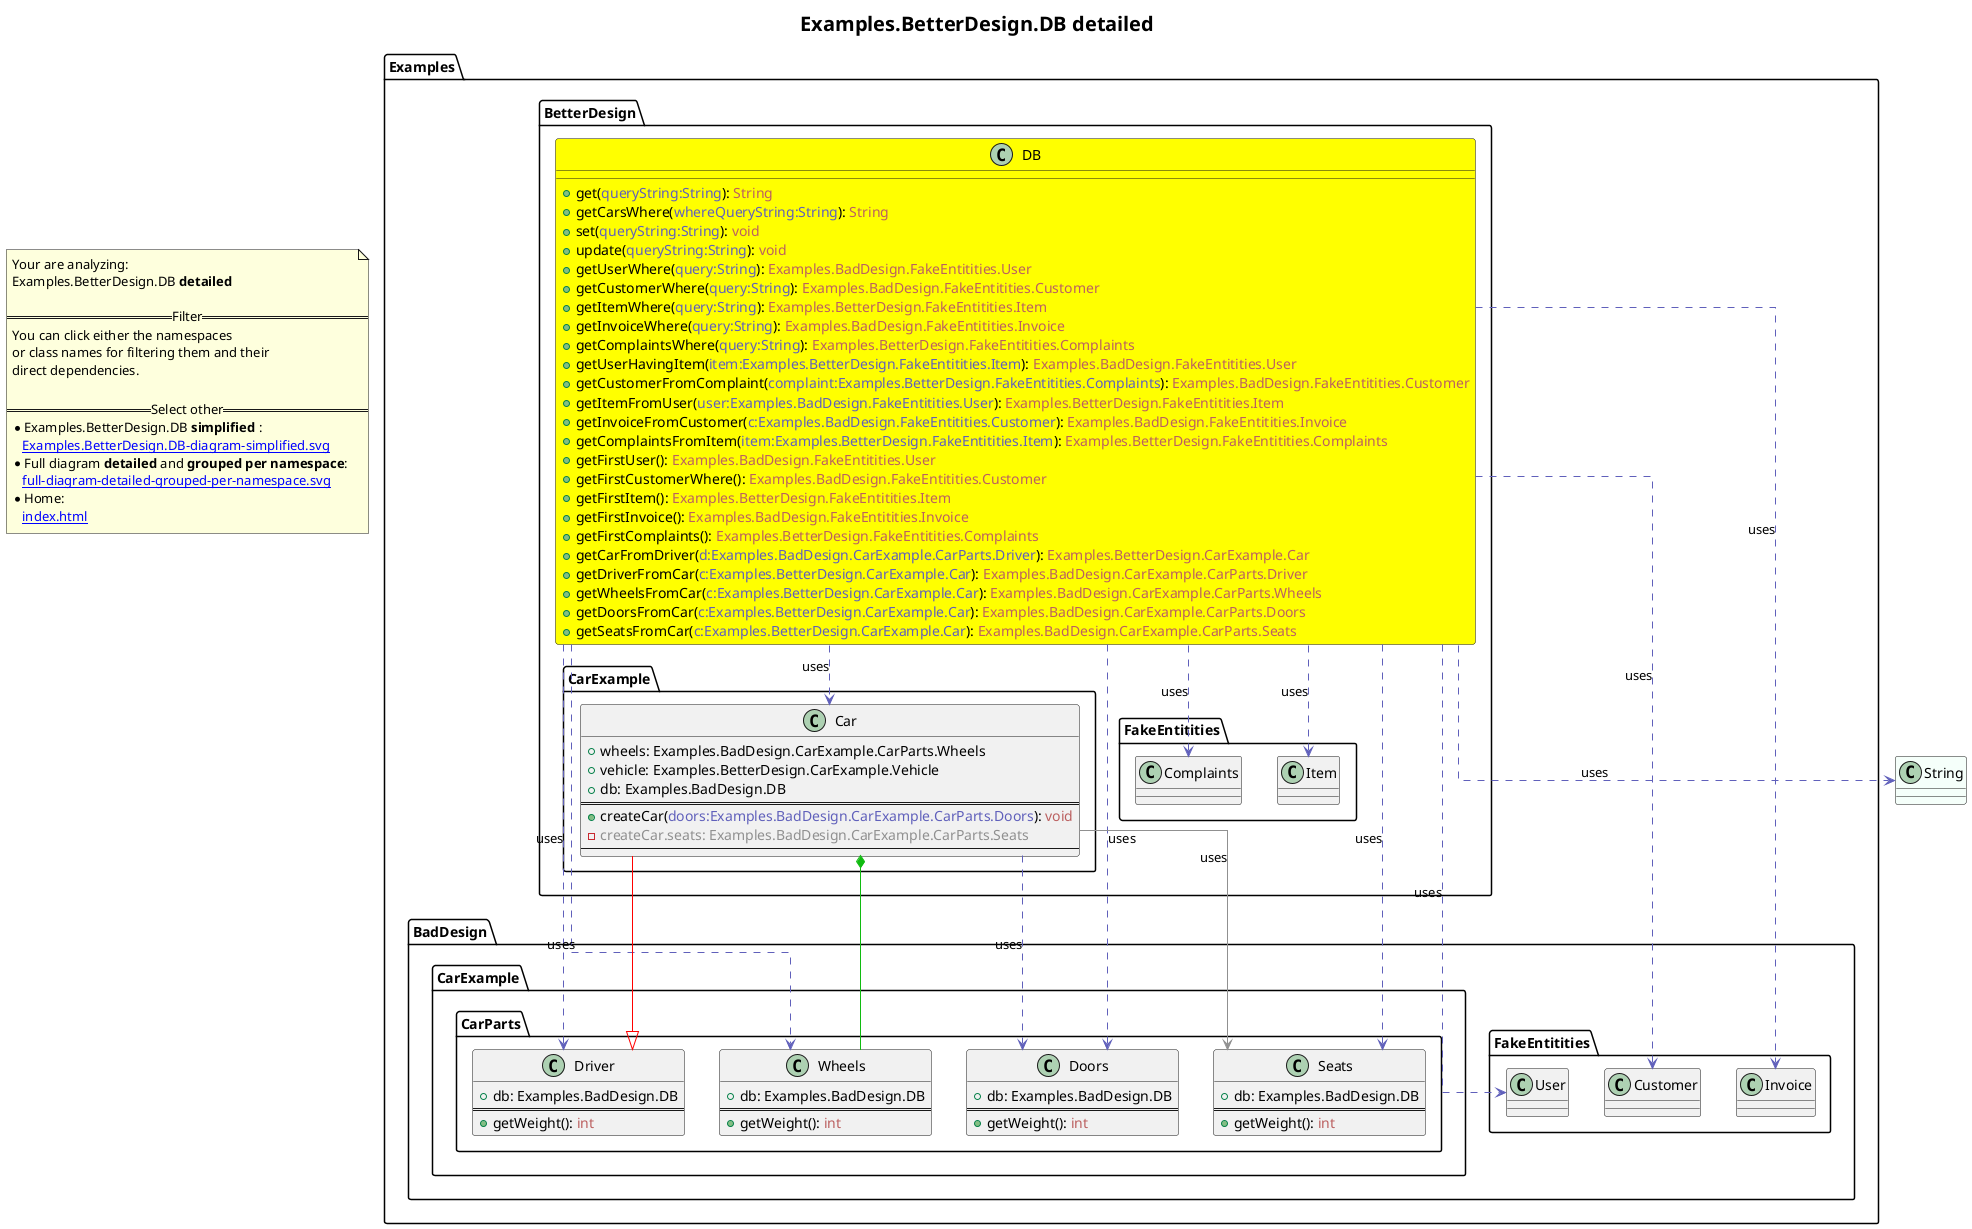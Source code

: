 @startuml
skinparam linetype ortho
title <size:20>Examples.BetterDesign.DB **detailed** </size>
note "Your are analyzing:\nExamples.BetterDesign.DB **detailed** \n\n==Filter==\nYou can click either the namespaces \nor class names for filtering them and their\ndirect dependencies.\n\n==Select other==\n* Examples.BetterDesign.DB **simplified** :\n   [[Examples.BetterDesign.DB-diagram-simplified.svg]]\n* Full diagram **detailed** and **grouped per namespace**:\n   [[full-diagram-detailed-grouped-per-namespace.svg]]\n* Home:\n   [[index.html]]" as FloatingNote
class String [[String-diagram-detailed.svg]] #MintCream {
}
      class Examples.BadDesign.CarExample.CarParts.Driver [[Examples.BadDesign.CarExample.CarParts.Driver-diagram-detailed.svg]]  {
        + db: Examples.BadDesign.DB
==
        + getWeight(<font color="6060BB"></font>): <font color="BB6060">int</font>
      }
      class Examples.BadDesign.CarExample.CarParts.Wheels [[Examples.BadDesign.CarExample.CarParts.Wheels-diagram-detailed.svg]]  {
        + db: Examples.BadDesign.DB
==
        + getWeight(<font color="6060BB"></font>): <font color="BB6060">int</font>
      }
      class Examples.BadDesign.CarExample.CarParts.Doors [[Examples.BadDesign.CarExample.CarParts.Doors-diagram-detailed.svg]]  {
        + db: Examples.BadDesign.DB
==
        + getWeight(<font color="6060BB"></font>): <font color="BB6060">int</font>
      }
      class Examples.BadDesign.CarExample.CarParts.Seats [[Examples.BadDesign.CarExample.CarParts.Seats-diagram-detailed.svg]]  {
        + db: Examples.BadDesign.DB
==
        + getWeight(<font color="6060BB"></font>): <font color="BB6060">int</font>
      }
    class Examples.BadDesign.FakeEntitities.User [[Examples.BadDesign.FakeEntitities.User-diagram-detailed.svg]]  {
    }
    class Examples.BadDesign.FakeEntitities.Customer [[Examples.BadDesign.FakeEntitities.Customer-diagram-detailed.svg]]  {
    }
    class Examples.BadDesign.FakeEntitities.Invoice [[Examples.BadDesign.FakeEntitities.Invoice-diagram-detailed.svg]]  {
    }
  class Examples.BetterDesign.DB [[Examples.BetterDesign.DB-diagram-detailed.svg]] #yellow {
    + get(<font color="6060BB">queryString:String</font>): <font color="BB6060">String</font>
    + getCarsWhere(<font color="6060BB">whereQueryString:String</font>): <font color="BB6060">String</font>
    + set(<font color="6060BB">queryString:String</font>): <font color="BB6060">void</font>
    + update(<font color="6060BB">queryString:String</font>): <font color="BB6060">void</font>
    + getUserWhere(<font color="6060BB">query:String</font>): <font color="BB6060">Examples.BadDesign.FakeEntitities.User</font>
    + getCustomerWhere(<font color="6060BB">query:String</font>): <font color="BB6060">Examples.BadDesign.FakeEntitities.Customer</font>
    + getItemWhere(<font color="6060BB">query:String</font>): <font color="BB6060">Examples.BetterDesign.FakeEntitities.Item</font>
    + getInvoiceWhere(<font color="6060BB">query:String</font>): <font color="BB6060">Examples.BadDesign.FakeEntitities.Invoice</font>
    + getComplaintsWhere(<font color="6060BB">query:String</font>): <font color="BB6060">Examples.BetterDesign.FakeEntitities.Complaints</font>
    + getUserHavingItem(<font color="6060BB">item:Examples.BetterDesign.FakeEntitities.Item</font>): <font color="BB6060">Examples.BadDesign.FakeEntitities.User</font>
    + getCustomerFromComplaint(<font color="6060BB">complaint:Examples.BetterDesign.FakeEntitities.Complaints</font>): <font color="BB6060">Examples.BadDesign.FakeEntitities.Customer</font>
    + getItemFromUser(<font color="6060BB">user:Examples.BadDesign.FakeEntitities.User</font>): <font color="BB6060">Examples.BetterDesign.FakeEntitities.Item</font>
    + getInvoiceFromCustomer(<font color="6060BB">c:Examples.BadDesign.FakeEntitities.Customer</font>): <font color="BB6060">Examples.BadDesign.FakeEntitities.Invoice</font>
    + getComplaintsFromItem(<font color="6060BB">item:Examples.BetterDesign.FakeEntitities.Item</font>): <font color="BB6060">Examples.BetterDesign.FakeEntitities.Complaints</font>
    + getFirstUser(<font color="6060BB"></font>): <font color="BB6060">Examples.BadDesign.FakeEntitities.User</font>
    + getFirstCustomerWhere(<font color="6060BB"></font>): <font color="BB6060">Examples.BadDesign.FakeEntitities.Customer</font>
    + getFirstItem(<font color="6060BB"></font>): <font color="BB6060">Examples.BetterDesign.FakeEntitities.Item</font>
    + getFirstInvoice(<font color="6060BB"></font>): <font color="BB6060">Examples.BadDesign.FakeEntitities.Invoice</font>
    + getFirstComplaints(<font color="6060BB"></font>): <font color="BB6060">Examples.BetterDesign.FakeEntitities.Complaints</font>
    + getCarFromDriver(<font color="6060BB">d:Examples.BadDesign.CarExample.CarParts.Driver</font>): <font color="BB6060">Examples.BetterDesign.CarExample.Car</font>
    + getDriverFromCar(<font color="6060BB">c:Examples.BetterDesign.CarExample.Car</font>): <font color="BB6060">Examples.BadDesign.CarExample.CarParts.Driver</font>
    + getWheelsFromCar(<font color="6060BB">c:Examples.BetterDesign.CarExample.Car</font>): <font color="BB6060">Examples.BadDesign.CarExample.CarParts.Wheels</font>
    + getDoorsFromCar(<font color="6060BB">c:Examples.BetterDesign.CarExample.Car</font>): <font color="BB6060">Examples.BadDesign.CarExample.CarParts.Doors</font>
    + getSeatsFromCar(<font color="6060BB">c:Examples.BetterDesign.CarExample.Car</font>): <font color="BB6060">Examples.BadDesign.CarExample.CarParts.Seats</font>
  }
    class Examples.BetterDesign.CarExample.Car [[Examples.BetterDesign.CarExample.Car-diagram-detailed.svg]]  {
      + wheels: Examples.BadDesign.CarExample.CarParts.Wheels
      + vehicle: Examples.BetterDesign.CarExample.Vehicle
      + db: Examples.BadDesign.DB
==
      + createCar(<font color="6060BB">doors:Examples.BadDesign.CarExample.CarParts.Doors</font>): <font color="BB6060">void</font>
      - <font color="909090">createCar.seats: Examples.BadDesign.CarExample.CarParts.Seats</font>
--
    }
    class Examples.BetterDesign.FakeEntitities.Item [[Examples.BetterDesign.FakeEntitities.Item-diagram-detailed.svg]]  {
    }
    class Examples.BetterDesign.FakeEntitities.Complaints [[Examples.BetterDesign.FakeEntitities.Complaints-diagram-detailed.svg]]  {
    }
 ' *************************************** 
 ' *************************************** 
 ' *************************************** 
' Class relations extracted from namespace:
' 
' Class relations extracted from namespace:
' Examples.BadDesign.CarExample.CarParts
' Class relations extracted from namespace:
' Examples.BadDesign.FakeEntitities
' Class relations extracted from namespace:
' Examples.BetterDesign
Examples.BetterDesign.DB .[#6060BB].> String  : uses 
Examples.BetterDesign.DB .[#6060BB].> Examples.BadDesign.FakeEntitities.User  : uses 
Examples.BetterDesign.DB .[#6060BB].> Examples.BadDesign.FakeEntitities.Customer  : uses 
Examples.BetterDesign.DB .[#6060BB].> Examples.BetterDesign.FakeEntitities.Item  : uses 
Examples.BetterDesign.DB .[#6060BB].> Examples.BadDesign.FakeEntitities.Invoice  : uses 
Examples.BetterDesign.DB .[#6060BB].> Examples.BetterDesign.FakeEntitities.Complaints  : uses 
Examples.BetterDesign.DB .[#6060BB].> Examples.BetterDesign.CarExample.Car  : uses 
Examples.BetterDesign.DB .[#6060BB].> Examples.BadDesign.CarExample.CarParts.Driver  : uses 
Examples.BetterDesign.DB .[#6060BB].> Examples.BadDesign.CarExample.CarParts.Wheels  : uses 
Examples.BetterDesign.DB .[#6060BB].> Examples.BadDesign.CarExample.CarParts.Doors  : uses 
Examples.BetterDesign.DB .[#6060BB].> Examples.BadDesign.CarExample.CarParts.Seats  : uses 
' Class relations extracted from namespace:
' Examples.BetterDesign.CarExample
Examples.BadDesign.CarExample.CarParts.Driver <|-[#red]- Examples.BetterDesign.CarExample.Car
Examples.BetterDesign.CarExample.Car *-[#10BB10]- Examples.BadDesign.CarExample.CarParts.Wheels 
Examples.BetterDesign.CarExample.Car .[#6060BB].> Examples.BadDesign.CarExample.CarParts.Doors  : uses 
Examples.BetterDesign.CarExample.Car -[#909090]-> Examples.BadDesign.CarExample.CarParts.Seats  : uses 
' Class relations extracted from namespace:
' Examples.BetterDesign.FakeEntitities
@enduml
